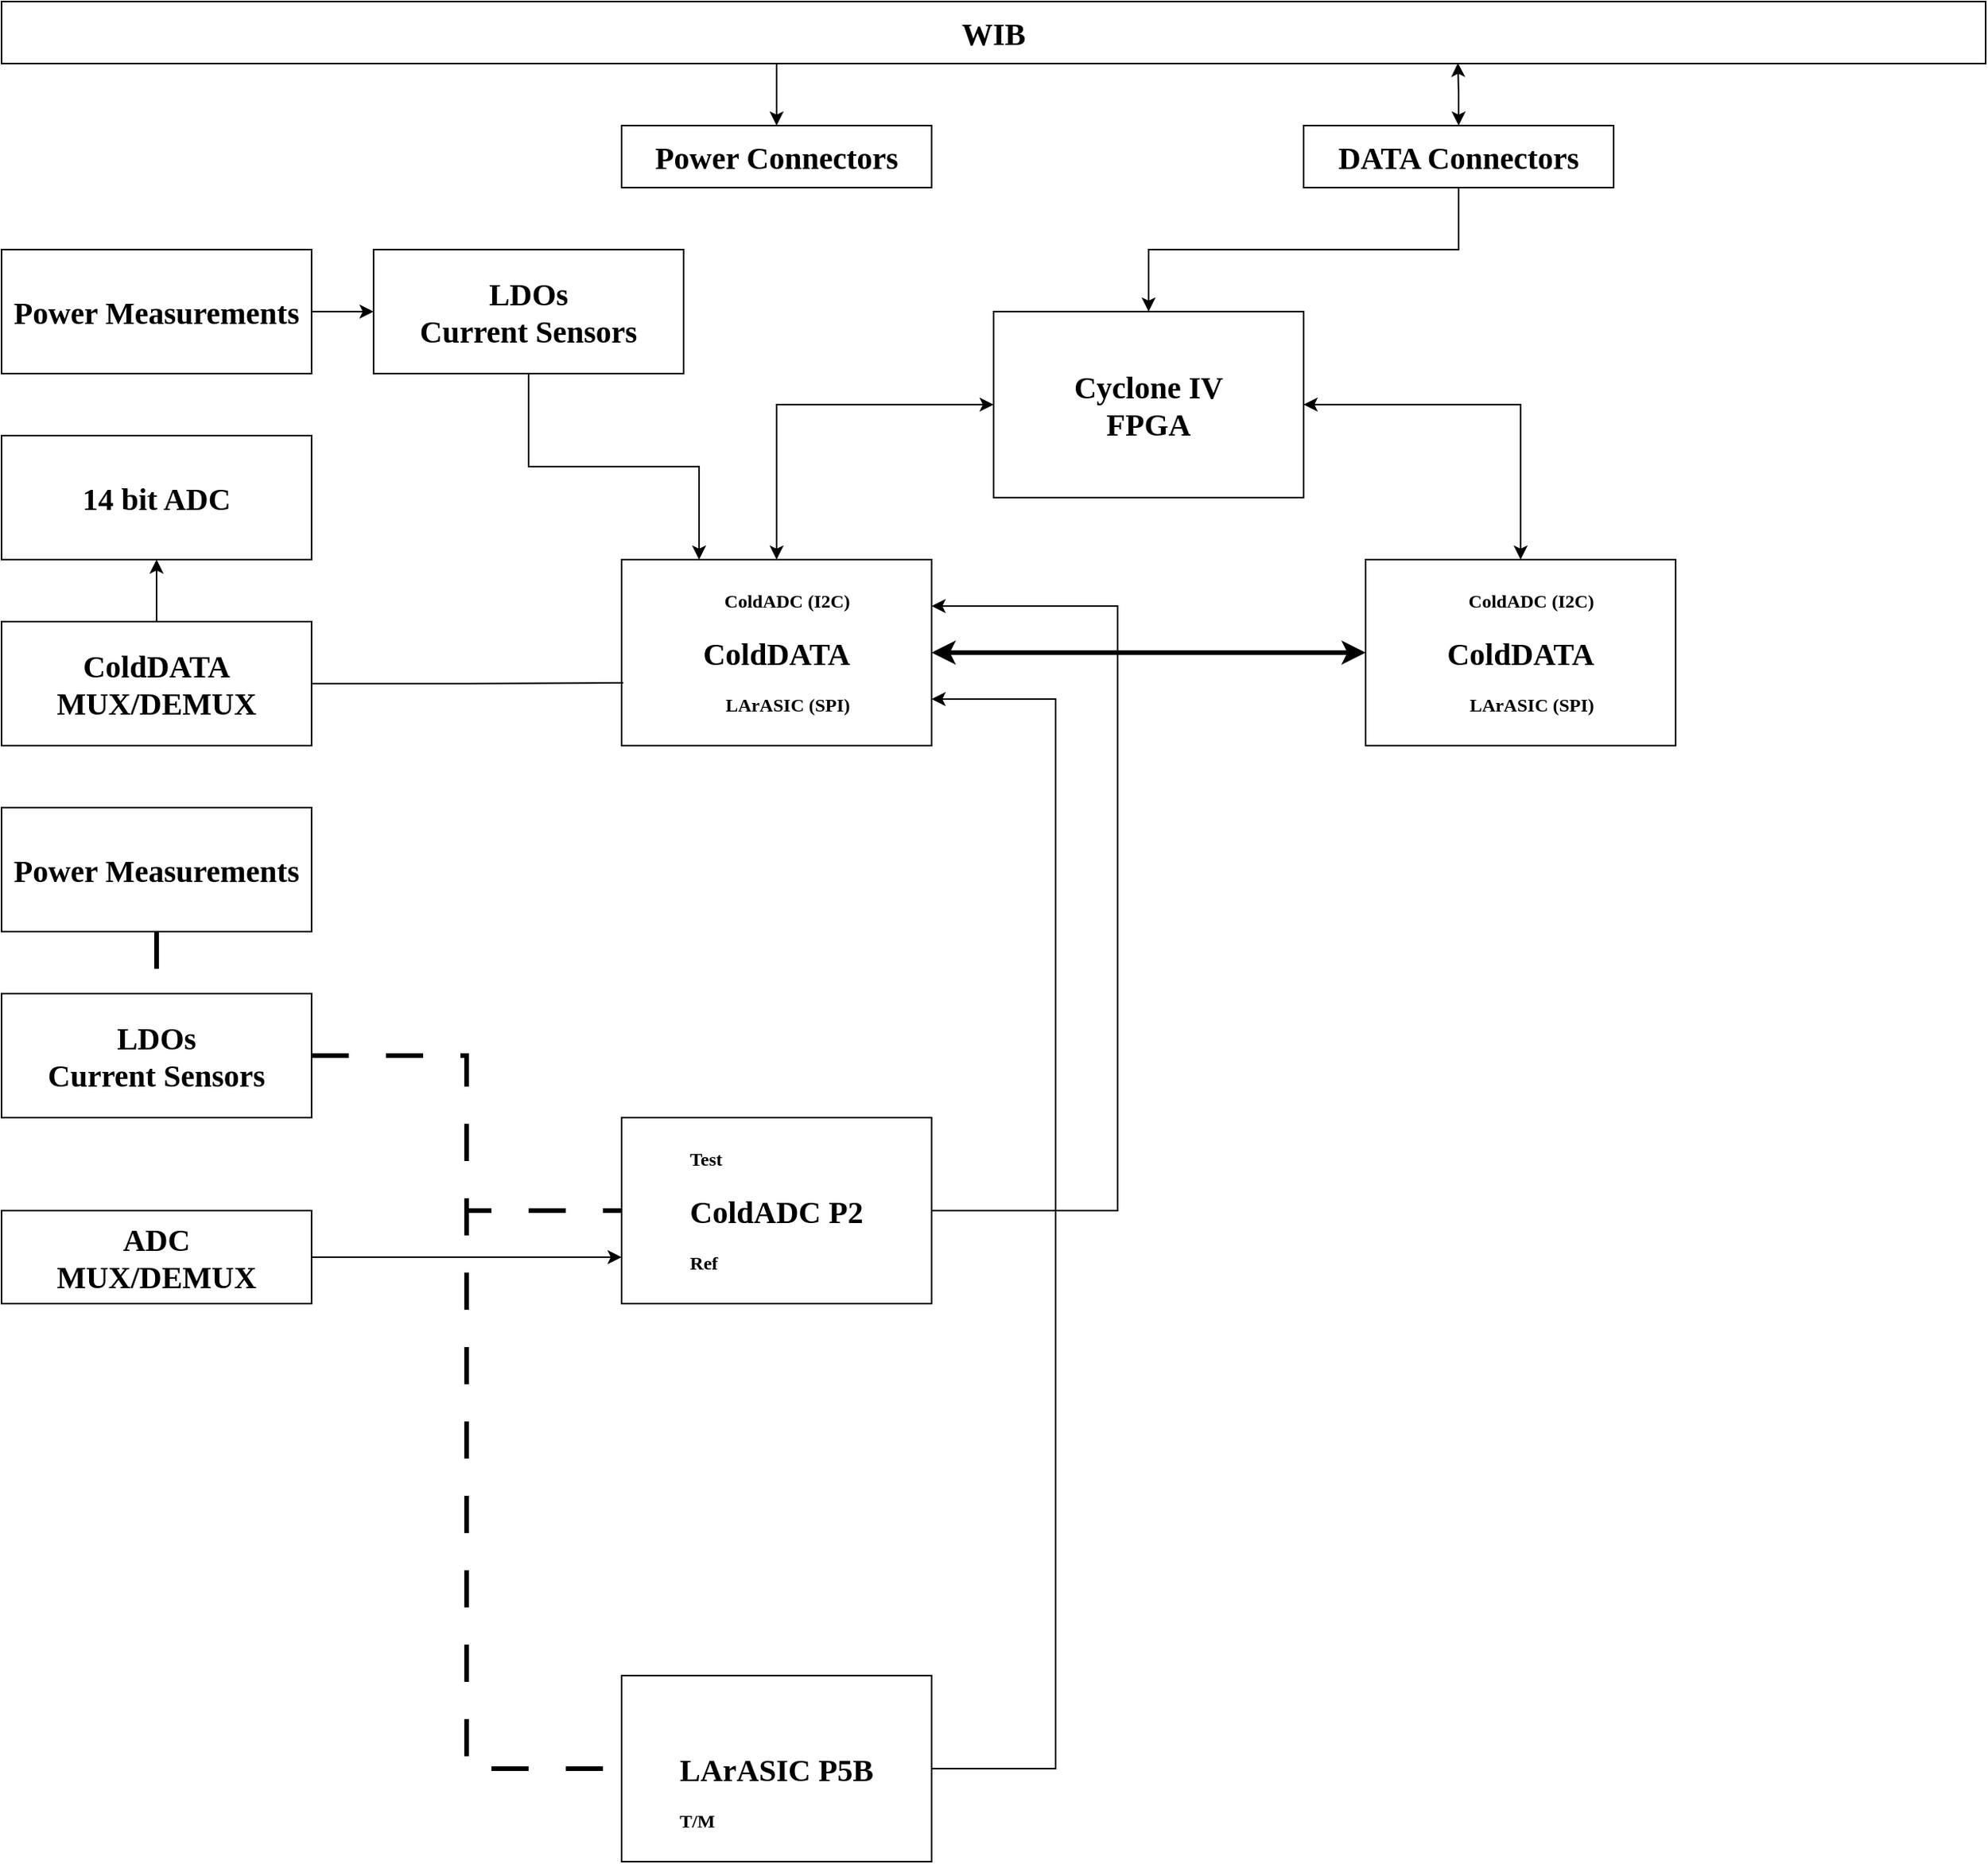 <mxfile version="28.1.1">
  <diagram name="Page-1" id="4eqn4A7dm11N9ULA09sd">
    <mxGraphModel dx="3149" dy="1055" grid="1" gridSize="10" guides="1" tooltips="1" connect="1" arrows="1" fold="1" page="1" pageScale="1" pageWidth="1100" pageHeight="850" math="0" shadow="0">
      <root>
        <mxCell id="0" />
        <mxCell id="1" parent="0" />
        <mxCell id="IyvMRcnvmjVK71PpzHeP-1" value="WIB" style="rounded=0;whiteSpace=wrap;html=1;fontSize=20;fontStyle=1;fontFamily=Times New Roman;" vertex="1" parent="1">
          <mxGeometry x="-200" y="40" width="1280" height="40" as="geometry" />
        </mxCell>
        <mxCell id="IyvMRcnvmjVK71PpzHeP-2" value="Power Connectors" style="rounded=0;whiteSpace=wrap;html=1;fontSize=20;fontStyle=1;fontFamily=Times New Roman;" vertex="1" parent="1">
          <mxGeometry x="200" y="120" width="200" height="40" as="geometry" />
        </mxCell>
        <mxCell id="IyvMRcnvmjVK71PpzHeP-19" style="edgeStyle=orthogonalEdgeStyle;rounded=0;orthogonalLoop=1;jettySize=auto;html=1;exitX=0.5;exitY=1;exitDx=0;exitDy=0;entryX=0.5;entryY=0;entryDx=0;entryDy=0;" edge="1" parent="1" source="IyvMRcnvmjVK71PpzHeP-3" target="IyvMRcnvmjVK71PpzHeP-5">
          <mxGeometry relative="1" as="geometry" />
        </mxCell>
        <mxCell id="IyvMRcnvmjVK71PpzHeP-3" value="DATA Connectors" style="rounded=0;whiteSpace=wrap;html=1;fontSize=20;fontStyle=1;fontFamily=Times New Roman;" vertex="1" parent="1">
          <mxGeometry x="640" y="120" width="200" height="40" as="geometry" />
        </mxCell>
        <mxCell id="IyvMRcnvmjVK71PpzHeP-4" value="" style="endArrow=classic;html=1;rounded=0;" edge="1" parent="1" target="IyvMRcnvmjVK71PpzHeP-2">
          <mxGeometry width="50" height="50" relative="1" as="geometry">
            <mxPoint x="300" y="80" as="sourcePoint" />
            <mxPoint x="570" y="330" as="targetPoint" />
          </mxGeometry>
        </mxCell>
        <mxCell id="IyvMRcnvmjVK71PpzHeP-10" style="edgeStyle=orthogonalEdgeStyle;rounded=0;orthogonalLoop=1;jettySize=auto;html=1;exitX=0;exitY=0.5;exitDx=0;exitDy=0;entryX=0.5;entryY=0;entryDx=0;entryDy=0;startArrow=classic;startFill=1;" edge="1" parent="1" source="IyvMRcnvmjVK71PpzHeP-5" target="IyvMRcnvmjVK71PpzHeP-9">
          <mxGeometry relative="1" as="geometry" />
        </mxCell>
        <mxCell id="IyvMRcnvmjVK71PpzHeP-21" style="edgeStyle=orthogonalEdgeStyle;rounded=0;orthogonalLoop=1;jettySize=auto;html=1;exitX=1;exitY=0.5;exitDx=0;exitDy=0;entryX=0.5;entryY=0;entryDx=0;entryDy=0;startArrow=classic;startFill=1;" edge="1" parent="1" source="IyvMRcnvmjVK71PpzHeP-5" target="IyvMRcnvmjVK71PpzHeP-20">
          <mxGeometry relative="1" as="geometry" />
        </mxCell>
        <mxCell id="IyvMRcnvmjVK71PpzHeP-5" value="Cyclone IV&lt;div&gt;FPGA&lt;/div&gt;" style="rounded=0;whiteSpace=wrap;html=1;fontSize=20;fontStyle=1;fontFamily=Times New Roman;" vertex="1" parent="1">
          <mxGeometry x="440" y="240" width="200" height="120" as="geometry" />
        </mxCell>
        <mxCell id="IyvMRcnvmjVK71PpzHeP-12" style="edgeStyle=orthogonalEdgeStyle;rounded=0;orthogonalLoop=1;jettySize=auto;html=1;exitX=0.5;exitY=1;exitDx=0;exitDy=0;entryX=0.25;entryY=0;entryDx=0;entryDy=0;" edge="1" parent="1" source="IyvMRcnvmjVK71PpzHeP-7" target="IyvMRcnvmjVK71PpzHeP-9">
          <mxGeometry relative="1" as="geometry" />
        </mxCell>
        <mxCell id="IyvMRcnvmjVK71PpzHeP-7" value="LDOs&lt;div&gt;Current Sensors&lt;/div&gt;" style="rounded=0;whiteSpace=wrap;html=1;fontSize=20;fontStyle=1;fontFamily=Times New Roman;" vertex="1" parent="1">
          <mxGeometry x="40" y="200" width="200" height="80" as="geometry" />
        </mxCell>
        <mxCell id="IyvMRcnvmjVK71PpzHeP-11" style="edgeStyle=orthogonalEdgeStyle;rounded=0;orthogonalLoop=1;jettySize=auto;html=1;exitX=1;exitY=0.5;exitDx=0;exitDy=0;entryX=0;entryY=0.5;entryDx=0;entryDy=0;" edge="1" parent="1" source="IyvMRcnvmjVK71PpzHeP-8" target="IyvMRcnvmjVK71PpzHeP-7">
          <mxGeometry relative="1" as="geometry" />
        </mxCell>
        <mxCell id="IyvMRcnvmjVK71PpzHeP-8" value="Power Measurements" style="rounded=0;whiteSpace=wrap;html=1;fontSize=20;fontStyle=1;fontFamily=Times New Roman;" vertex="1" parent="1">
          <mxGeometry x="-200" y="200" width="200" height="80" as="geometry" />
        </mxCell>
        <mxCell id="IyvMRcnvmjVK71PpzHeP-31" style="edgeStyle=orthogonalEdgeStyle;rounded=0;orthogonalLoop=1;jettySize=auto;html=1;exitX=1;exitY=0.5;exitDx=0;exitDy=0;entryX=0;entryY=0.5;entryDx=0;entryDy=0;startArrow=classic;startFill=1;strokeWidth=3;" edge="1" parent="1" source="IyvMRcnvmjVK71PpzHeP-9" target="IyvMRcnvmjVK71PpzHeP-20">
          <mxGeometry relative="1" as="geometry" />
        </mxCell>
        <mxCell id="IyvMRcnvmjVK71PpzHeP-9" value="&lt;div style=&quot;text-align: right;&quot;&gt;&lt;span style=&quot;background-color: transparent; color: light-dark(rgb(0, 0, 0), rgb(255, 255, 255));&quot;&gt;ColdADC (I2C)&lt;/span&gt;&lt;/div&gt;&lt;div&gt;&lt;br&gt;&lt;/div&gt;&lt;div&gt;&lt;font style=&quot;font-size: 20px;&quot;&gt;ColdDATA&lt;/font&gt;&lt;/div&gt;&lt;div&gt;&lt;br&gt;&lt;/div&gt;&lt;div style=&quot;text-align: right;&quot;&gt;LArASIC (SPI)&lt;/div&gt;" style="rounded=0;whiteSpace=wrap;html=1;fontSize=12;fontStyle=1;fontFamily=Times New Roman;" vertex="1" parent="1">
          <mxGeometry x="200" y="400" width="200" height="120" as="geometry" />
        </mxCell>
        <mxCell id="IyvMRcnvmjVK71PpzHeP-13" value="14 bit ADC" style="rounded=0;whiteSpace=wrap;html=1;fontSize=20;fontStyle=1;fontFamily=Times New Roman;" vertex="1" parent="1">
          <mxGeometry x="-200" y="320" width="200" height="80" as="geometry" />
        </mxCell>
        <mxCell id="IyvMRcnvmjVK71PpzHeP-15" style="edgeStyle=orthogonalEdgeStyle;rounded=0;orthogonalLoop=1;jettySize=auto;html=1;exitX=0.5;exitY=0;exitDx=0;exitDy=0;entryX=0.5;entryY=1;entryDx=0;entryDy=0;" edge="1" parent="1" source="IyvMRcnvmjVK71PpzHeP-14" target="IyvMRcnvmjVK71PpzHeP-13">
          <mxGeometry relative="1" as="geometry" />
        </mxCell>
        <mxCell id="IyvMRcnvmjVK71PpzHeP-14" value="ColdDATA&lt;div&gt;MUX/DEMUX&lt;/div&gt;" style="rounded=0;whiteSpace=wrap;html=1;fontSize=20;fontStyle=1;fontFamily=Times New Roman;" vertex="1" parent="1">
          <mxGeometry x="-200" y="440" width="200" height="80" as="geometry" />
        </mxCell>
        <mxCell id="IyvMRcnvmjVK71PpzHeP-16" style="edgeStyle=orthogonalEdgeStyle;rounded=0;orthogonalLoop=1;jettySize=auto;html=1;exitX=1;exitY=0.5;exitDx=0;exitDy=0;entryX=0.005;entryY=0.663;entryDx=0;entryDy=0;entryPerimeter=0;endArrow=none;endFill=0;" edge="1" parent="1" source="IyvMRcnvmjVK71PpzHeP-14" target="IyvMRcnvmjVK71PpzHeP-9">
          <mxGeometry relative="1" as="geometry" />
        </mxCell>
        <mxCell id="IyvMRcnvmjVK71PpzHeP-18" style="edgeStyle=orthogonalEdgeStyle;rounded=0;orthogonalLoop=1;jettySize=auto;html=1;exitX=0.5;exitY=0;exitDx=0;exitDy=0;entryX=0.734;entryY=0.989;entryDx=0;entryDy=0;entryPerimeter=0;endArrow=classic;endFill=1;startArrow=classic;startFill=1;" edge="1" parent="1" source="IyvMRcnvmjVK71PpzHeP-3" target="IyvMRcnvmjVK71PpzHeP-1">
          <mxGeometry relative="1" as="geometry" />
        </mxCell>
        <mxCell id="IyvMRcnvmjVK71PpzHeP-20" value="&lt;div style=&quot;text-align: right;&quot;&gt;&lt;span style=&quot;background-color: transparent; color: light-dark(rgb(0, 0, 0), rgb(255, 255, 255));&quot;&gt;ColdADC (I2C)&lt;/span&gt;&lt;/div&gt;&lt;div&gt;&lt;br&gt;&lt;/div&gt;&lt;div&gt;&lt;font style=&quot;font-size: 20px;&quot;&gt;ColdDATA&lt;/font&gt;&lt;/div&gt;&lt;div&gt;&lt;br&gt;&lt;/div&gt;&lt;div style=&quot;text-align: right;&quot;&gt;LArASIC (SPI)&lt;/div&gt;" style="rounded=0;whiteSpace=wrap;html=1;fontSize=12;fontStyle=1;fontFamily=Times New Roman;" vertex="1" parent="1">
          <mxGeometry x="680" y="400" width="200" height="120" as="geometry" />
        </mxCell>
        <mxCell id="IyvMRcnvmjVK71PpzHeP-27" style="edgeStyle=orthogonalEdgeStyle;rounded=0;orthogonalLoop=1;jettySize=auto;html=1;exitX=1;exitY=0.5;exitDx=0;exitDy=0;entryX=0;entryY=0.5;entryDx=0;entryDy=0;endArrow=none;endFill=0;dashed=1;dashPattern=8 8;strokeWidth=3;" edge="1" parent="1" source="IyvMRcnvmjVK71PpzHeP-22" target="IyvMRcnvmjVK71PpzHeP-24">
          <mxGeometry relative="1" as="geometry" />
        </mxCell>
        <mxCell id="IyvMRcnvmjVK71PpzHeP-28" style="edgeStyle=orthogonalEdgeStyle;rounded=0;orthogonalLoop=1;jettySize=auto;html=1;exitX=1;exitY=0.5;exitDx=0;exitDy=0;entryX=0;entryY=0.5;entryDx=0;entryDy=0;endArrow=none;endFill=0;dashed=1;dashPattern=8 8;strokeWidth=3;" edge="1" parent="1" source="IyvMRcnvmjVK71PpzHeP-22" target="IyvMRcnvmjVK71PpzHeP-25">
          <mxGeometry relative="1" as="geometry" />
        </mxCell>
        <mxCell id="IyvMRcnvmjVK71PpzHeP-22" value="LDOs&lt;div&gt;Current Sensors&lt;/div&gt;" style="rounded=0;whiteSpace=wrap;html=1;fontSize=20;fontStyle=1;fontFamily=Times New Roman;" vertex="1" parent="1">
          <mxGeometry x="-200" y="680" width="200" height="80" as="geometry" />
        </mxCell>
        <mxCell id="IyvMRcnvmjVK71PpzHeP-26" style="edgeStyle=orthogonalEdgeStyle;rounded=0;orthogonalLoop=1;jettySize=auto;html=1;exitX=0.5;exitY=1;exitDx=0;exitDy=0;entryX=0.5;entryY=0;entryDx=0;entryDy=0;endArrow=none;endFill=0;dashed=1;dashPattern=8 8;strokeWidth=3;" edge="1" parent="1" source="IyvMRcnvmjVK71PpzHeP-23" target="IyvMRcnvmjVK71PpzHeP-22">
          <mxGeometry relative="1" as="geometry" />
        </mxCell>
        <mxCell id="IyvMRcnvmjVK71PpzHeP-23" value="Power Measurements" style="rounded=0;whiteSpace=wrap;html=1;fontSize=20;fontStyle=1;fontFamily=Times New Roman;" vertex="1" parent="1">
          <mxGeometry x="-200" y="560" width="200" height="80" as="geometry" />
        </mxCell>
        <mxCell id="IyvMRcnvmjVK71PpzHeP-29" style="edgeStyle=orthogonalEdgeStyle;rounded=0;orthogonalLoop=1;jettySize=auto;html=1;exitX=1;exitY=0.5;exitDx=0;exitDy=0;entryX=1;entryY=0.25;entryDx=0;entryDy=0;" edge="1" parent="1" source="IyvMRcnvmjVK71PpzHeP-24" target="IyvMRcnvmjVK71PpzHeP-9">
          <mxGeometry relative="1" as="geometry">
            <Array as="points">
              <mxPoint x="520" y="820" />
              <mxPoint x="520" y="430" />
            </Array>
          </mxGeometry>
        </mxCell>
        <mxCell id="IyvMRcnvmjVK71PpzHeP-24" value="&lt;div style=&quot;text-align: left;&quot;&gt;&lt;span style=&quot;background-color: transparent; color: light-dark(rgb(0, 0, 0), rgb(255, 255, 255));&quot;&gt;Test&lt;/span&gt;&lt;/div&gt;&lt;div&gt;&lt;br&gt;&lt;/div&gt;&lt;div&gt;&lt;font style=&quot;font-size: 20px;&quot;&gt;ColdADC P2&lt;/font&gt;&lt;/div&gt;&lt;div&gt;&lt;br&gt;&lt;/div&gt;&lt;div style=&quot;text-align: left;&quot;&gt;Ref&lt;/div&gt;" style="rounded=0;whiteSpace=wrap;html=1;fontSize=12;fontStyle=1;fontFamily=Times New Roman;" vertex="1" parent="1">
          <mxGeometry x="200" y="760" width="200" height="120" as="geometry" />
        </mxCell>
        <mxCell id="IyvMRcnvmjVK71PpzHeP-30" style="edgeStyle=orthogonalEdgeStyle;rounded=0;orthogonalLoop=1;jettySize=auto;html=1;exitX=1;exitY=0.5;exitDx=0;exitDy=0;entryX=1;entryY=0.75;entryDx=0;entryDy=0;" edge="1" parent="1" source="IyvMRcnvmjVK71PpzHeP-25" target="IyvMRcnvmjVK71PpzHeP-9">
          <mxGeometry relative="1" as="geometry">
            <mxPoint x="400" y="460" as="targetPoint" />
            <Array as="points">
              <mxPoint x="480" y="1180" />
              <mxPoint x="480" y="490" />
            </Array>
          </mxGeometry>
        </mxCell>
        <mxCell id="IyvMRcnvmjVK71PpzHeP-25" value="&lt;div style=&quot;text-align: left;&quot;&gt;&lt;br&gt;&lt;/div&gt;&lt;div&gt;&lt;br&gt;&lt;/div&gt;&lt;div&gt;&lt;font style=&quot;font-size: 20px;&quot;&gt;LArASIC P5B&lt;/font&gt;&lt;/div&gt;&lt;div&gt;&lt;br&gt;&lt;/div&gt;&lt;div style=&quot;text-align: left;&quot;&gt;T/M&lt;/div&gt;" style="rounded=0;whiteSpace=wrap;html=1;fontSize=12;fontStyle=1;fontFamily=Times New Roman;" vertex="1" parent="1">
          <mxGeometry x="200" y="1120" width="200" height="120" as="geometry" />
        </mxCell>
        <mxCell id="IyvMRcnvmjVK71PpzHeP-33" style="edgeStyle=orthogonalEdgeStyle;rounded=0;orthogonalLoop=1;jettySize=auto;html=1;exitX=1;exitY=0.5;exitDx=0;exitDy=0;entryX=0;entryY=0.75;entryDx=0;entryDy=0;" edge="1" parent="1" source="IyvMRcnvmjVK71PpzHeP-32" target="IyvMRcnvmjVK71PpzHeP-24">
          <mxGeometry relative="1" as="geometry" />
        </mxCell>
        <mxCell id="IyvMRcnvmjVK71PpzHeP-32" value="ADC&lt;div&gt;MUX/DEMUX&lt;/div&gt;" style="rounded=0;whiteSpace=wrap;html=1;fontSize=20;fontStyle=1;fontFamily=Times New Roman;" vertex="1" parent="1">
          <mxGeometry x="-200" y="820" width="200" height="60" as="geometry" />
        </mxCell>
      </root>
    </mxGraphModel>
  </diagram>
</mxfile>
